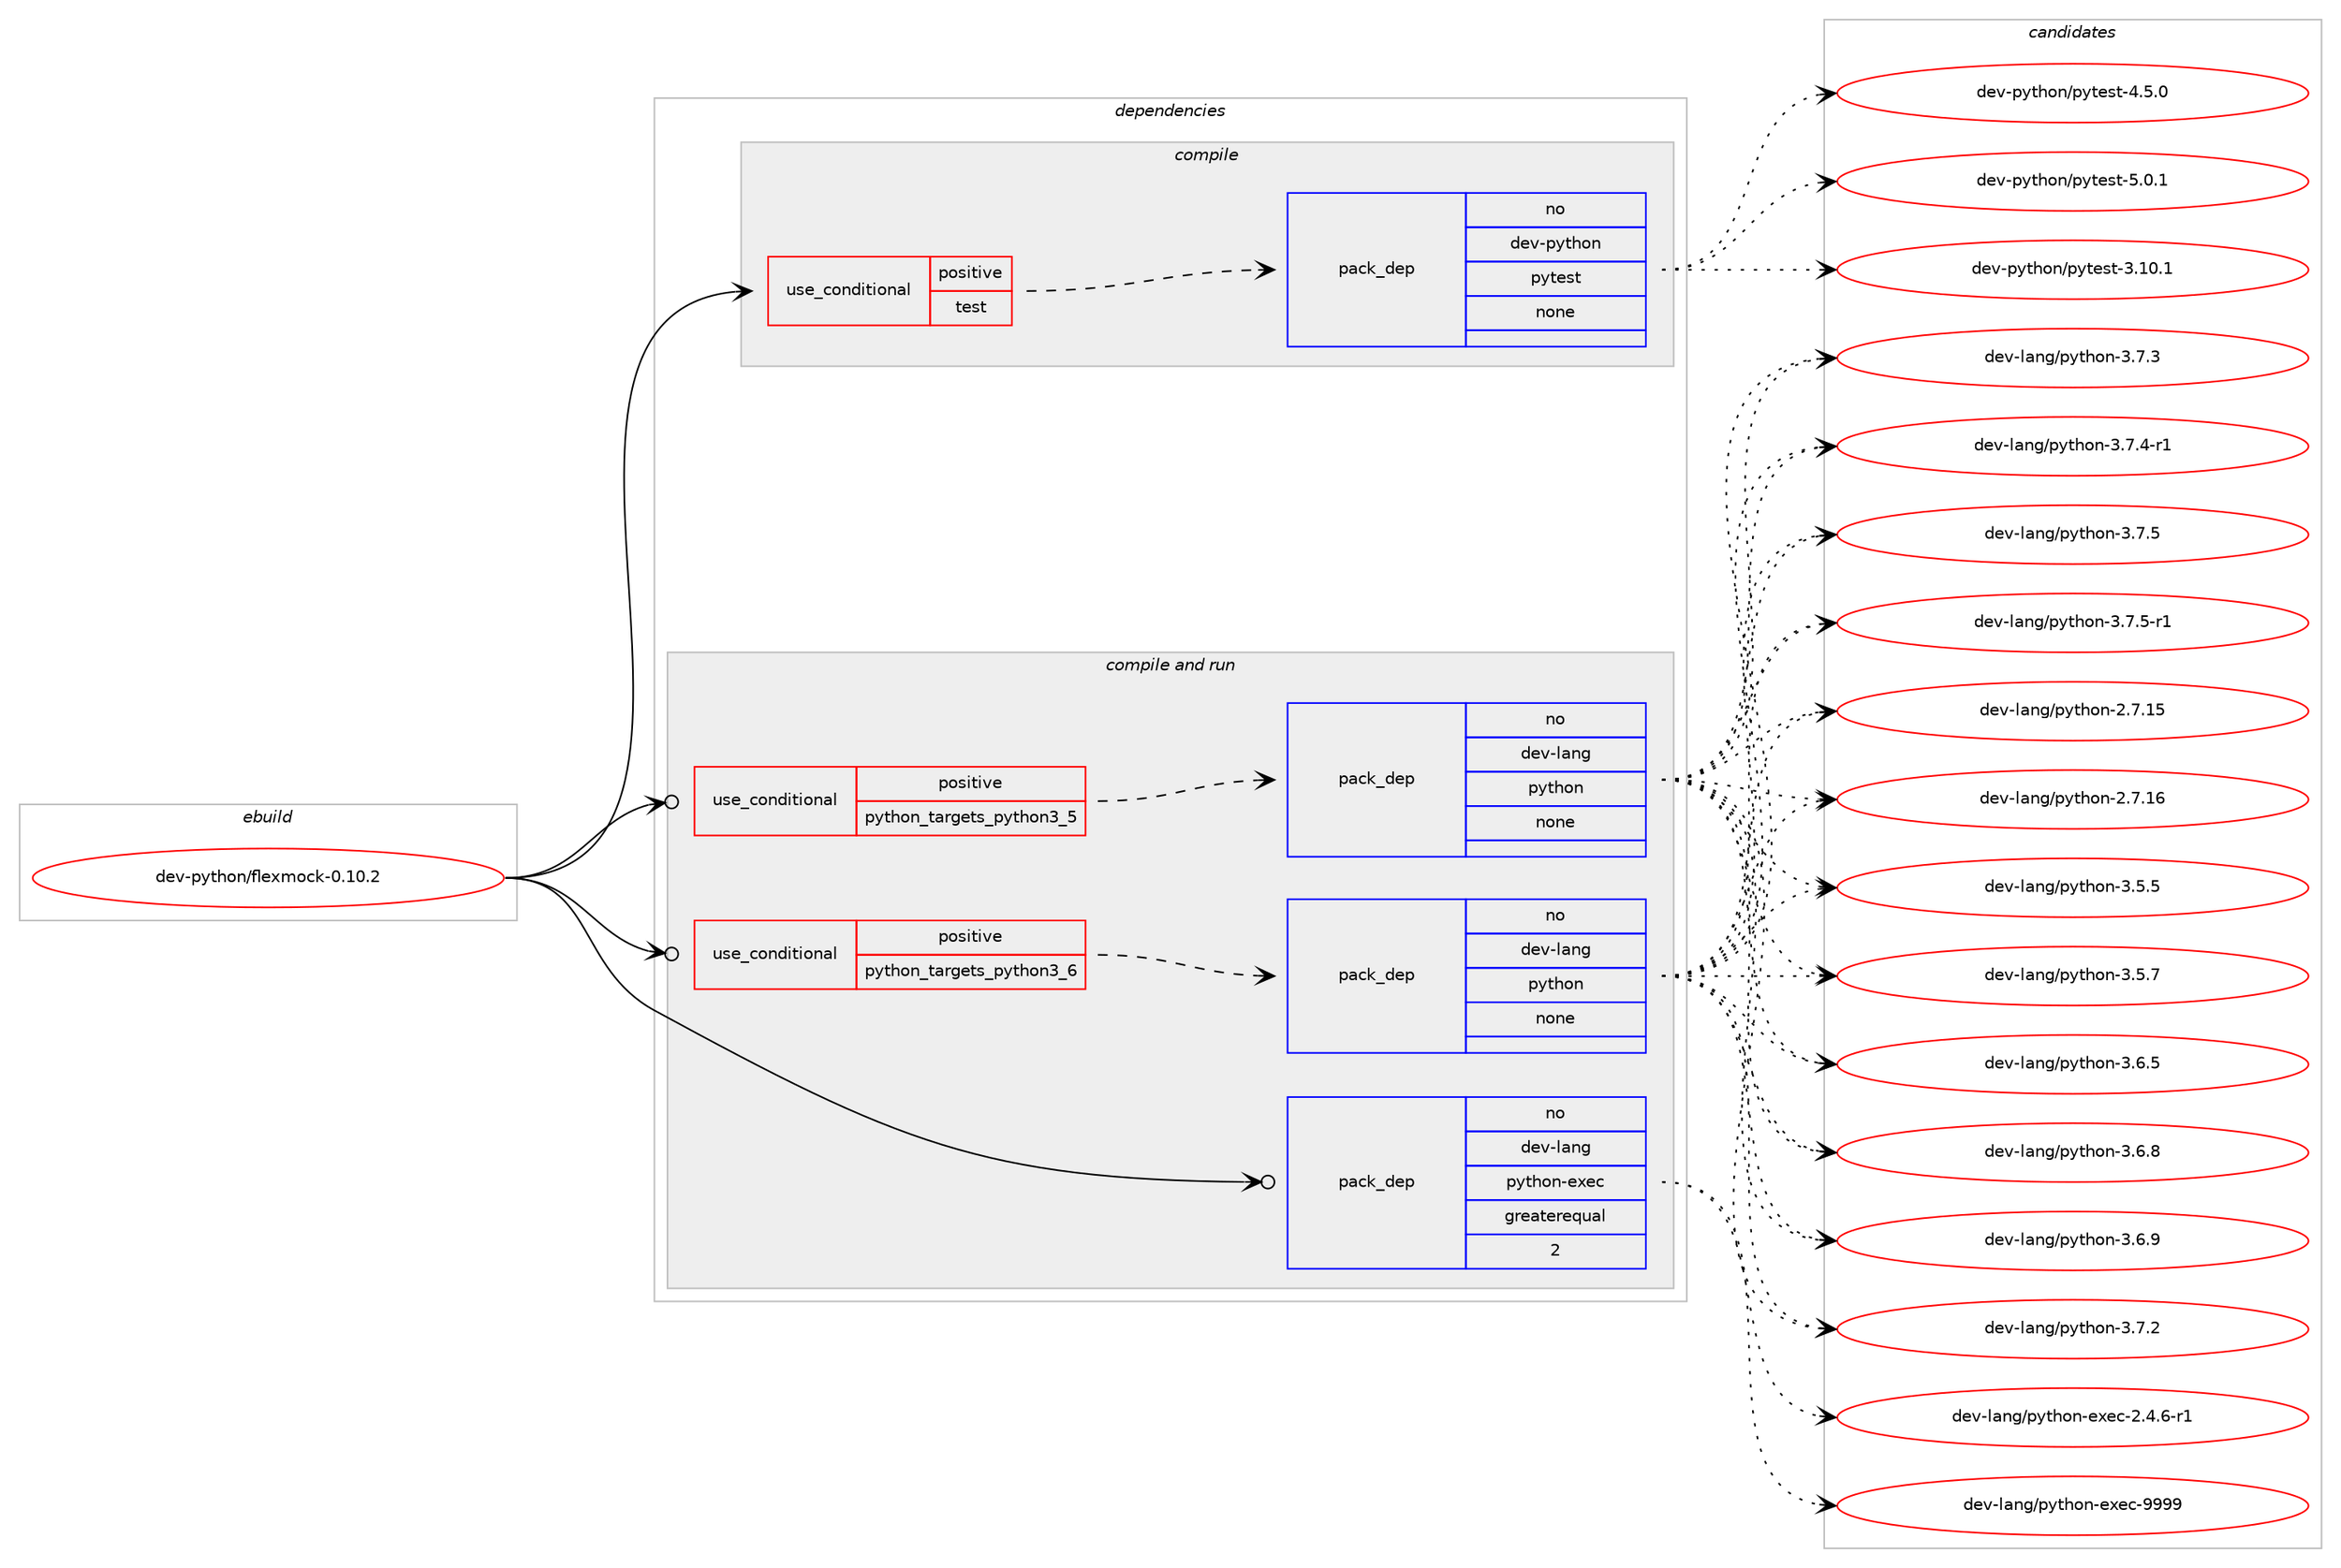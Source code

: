 digraph prolog {

# *************
# Graph options
# *************

newrank=true;
concentrate=true;
compound=true;
graph [rankdir=LR,fontname=Helvetica,fontsize=10,ranksep=1.5];#, ranksep=2.5, nodesep=0.2];
edge  [arrowhead=vee];
node  [fontname=Helvetica,fontsize=10];

# **********
# The ebuild
# **********

subgraph cluster_leftcol {
color=gray;
rank=same;
label=<<i>ebuild</i>>;
id [label="dev-python/flexmock-0.10.2", color=red, width=4, href="../dev-python/flexmock-0.10.2.svg"];
}

# ****************
# The dependencies
# ****************

subgraph cluster_midcol {
color=gray;
label=<<i>dependencies</i>>;
subgraph cluster_compile {
fillcolor="#eeeeee";
style=filled;
label=<<i>compile</i>>;
subgraph cond139681 {
dependency605614 [label=<<TABLE BORDER="0" CELLBORDER="1" CELLSPACING="0" CELLPADDING="4"><TR><TD ROWSPAN="3" CELLPADDING="10">use_conditional</TD></TR><TR><TD>positive</TD></TR><TR><TD>test</TD></TR></TABLE>>, shape=none, color=red];
subgraph pack454136 {
dependency605615 [label=<<TABLE BORDER="0" CELLBORDER="1" CELLSPACING="0" CELLPADDING="4" WIDTH="220"><TR><TD ROWSPAN="6" CELLPADDING="30">pack_dep</TD></TR><TR><TD WIDTH="110">no</TD></TR><TR><TD>dev-python</TD></TR><TR><TD>pytest</TD></TR><TR><TD>none</TD></TR><TR><TD></TD></TR></TABLE>>, shape=none, color=blue];
}
dependency605614:e -> dependency605615:w [weight=20,style="dashed",arrowhead="vee"];
}
id:e -> dependency605614:w [weight=20,style="solid",arrowhead="vee"];
}
subgraph cluster_compileandrun {
fillcolor="#eeeeee";
style=filled;
label=<<i>compile and run</i>>;
subgraph cond139682 {
dependency605616 [label=<<TABLE BORDER="0" CELLBORDER="1" CELLSPACING="0" CELLPADDING="4"><TR><TD ROWSPAN="3" CELLPADDING="10">use_conditional</TD></TR><TR><TD>positive</TD></TR><TR><TD>python_targets_python3_5</TD></TR></TABLE>>, shape=none, color=red];
subgraph pack454137 {
dependency605617 [label=<<TABLE BORDER="0" CELLBORDER="1" CELLSPACING="0" CELLPADDING="4" WIDTH="220"><TR><TD ROWSPAN="6" CELLPADDING="30">pack_dep</TD></TR><TR><TD WIDTH="110">no</TD></TR><TR><TD>dev-lang</TD></TR><TR><TD>python</TD></TR><TR><TD>none</TD></TR><TR><TD></TD></TR></TABLE>>, shape=none, color=blue];
}
dependency605616:e -> dependency605617:w [weight=20,style="dashed",arrowhead="vee"];
}
id:e -> dependency605616:w [weight=20,style="solid",arrowhead="odotvee"];
subgraph cond139683 {
dependency605618 [label=<<TABLE BORDER="0" CELLBORDER="1" CELLSPACING="0" CELLPADDING="4"><TR><TD ROWSPAN="3" CELLPADDING="10">use_conditional</TD></TR><TR><TD>positive</TD></TR><TR><TD>python_targets_python3_6</TD></TR></TABLE>>, shape=none, color=red];
subgraph pack454138 {
dependency605619 [label=<<TABLE BORDER="0" CELLBORDER="1" CELLSPACING="0" CELLPADDING="4" WIDTH="220"><TR><TD ROWSPAN="6" CELLPADDING="30">pack_dep</TD></TR><TR><TD WIDTH="110">no</TD></TR><TR><TD>dev-lang</TD></TR><TR><TD>python</TD></TR><TR><TD>none</TD></TR><TR><TD></TD></TR></TABLE>>, shape=none, color=blue];
}
dependency605618:e -> dependency605619:w [weight=20,style="dashed",arrowhead="vee"];
}
id:e -> dependency605618:w [weight=20,style="solid",arrowhead="odotvee"];
subgraph pack454139 {
dependency605620 [label=<<TABLE BORDER="0" CELLBORDER="1" CELLSPACING="0" CELLPADDING="4" WIDTH="220"><TR><TD ROWSPAN="6" CELLPADDING="30">pack_dep</TD></TR><TR><TD WIDTH="110">no</TD></TR><TR><TD>dev-lang</TD></TR><TR><TD>python-exec</TD></TR><TR><TD>greaterequal</TD></TR><TR><TD>2</TD></TR></TABLE>>, shape=none, color=blue];
}
id:e -> dependency605620:w [weight=20,style="solid",arrowhead="odotvee"];
}
subgraph cluster_run {
fillcolor="#eeeeee";
style=filled;
label=<<i>run</i>>;
}
}

# **************
# The candidates
# **************

subgraph cluster_choices {
rank=same;
color=gray;
label=<<i>candidates</i>>;

subgraph choice454136 {
color=black;
nodesep=1;
choice100101118451121211161041111104711212111610111511645514649484649 [label="dev-python/pytest-3.10.1", color=red, width=4,href="../dev-python/pytest-3.10.1.svg"];
choice1001011184511212111610411111047112121116101115116455246534648 [label="dev-python/pytest-4.5.0", color=red, width=4,href="../dev-python/pytest-4.5.0.svg"];
choice1001011184511212111610411111047112121116101115116455346484649 [label="dev-python/pytest-5.0.1", color=red, width=4,href="../dev-python/pytest-5.0.1.svg"];
dependency605615:e -> choice100101118451121211161041111104711212111610111511645514649484649:w [style=dotted,weight="100"];
dependency605615:e -> choice1001011184511212111610411111047112121116101115116455246534648:w [style=dotted,weight="100"];
dependency605615:e -> choice1001011184511212111610411111047112121116101115116455346484649:w [style=dotted,weight="100"];
}
subgraph choice454137 {
color=black;
nodesep=1;
choice10010111845108971101034711212111610411111045504655464953 [label="dev-lang/python-2.7.15", color=red, width=4,href="../dev-lang/python-2.7.15.svg"];
choice10010111845108971101034711212111610411111045504655464954 [label="dev-lang/python-2.7.16", color=red, width=4,href="../dev-lang/python-2.7.16.svg"];
choice100101118451089711010347112121116104111110455146534653 [label="dev-lang/python-3.5.5", color=red, width=4,href="../dev-lang/python-3.5.5.svg"];
choice100101118451089711010347112121116104111110455146534655 [label="dev-lang/python-3.5.7", color=red, width=4,href="../dev-lang/python-3.5.7.svg"];
choice100101118451089711010347112121116104111110455146544653 [label="dev-lang/python-3.6.5", color=red, width=4,href="../dev-lang/python-3.6.5.svg"];
choice100101118451089711010347112121116104111110455146544656 [label="dev-lang/python-3.6.8", color=red, width=4,href="../dev-lang/python-3.6.8.svg"];
choice100101118451089711010347112121116104111110455146544657 [label="dev-lang/python-3.6.9", color=red, width=4,href="../dev-lang/python-3.6.9.svg"];
choice100101118451089711010347112121116104111110455146554650 [label="dev-lang/python-3.7.2", color=red, width=4,href="../dev-lang/python-3.7.2.svg"];
choice100101118451089711010347112121116104111110455146554651 [label="dev-lang/python-3.7.3", color=red, width=4,href="../dev-lang/python-3.7.3.svg"];
choice1001011184510897110103471121211161041111104551465546524511449 [label="dev-lang/python-3.7.4-r1", color=red, width=4,href="../dev-lang/python-3.7.4-r1.svg"];
choice100101118451089711010347112121116104111110455146554653 [label="dev-lang/python-3.7.5", color=red, width=4,href="../dev-lang/python-3.7.5.svg"];
choice1001011184510897110103471121211161041111104551465546534511449 [label="dev-lang/python-3.7.5-r1", color=red, width=4,href="../dev-lang/python-3.7.5-r1.svg"];
dependency605617:e -> choice10010111845108971101034711212111610411111045504655464953:w [style=dotted,weight="100"];
dependency605617:e -> choice10010111845108971101034711212111610411111045504655464954:w [style=dotted,weight="100"];
dependency605617:e -> choice100101118451089711010347112121116104111110455146534653:w [style=dotted,weight="100"];
dependency605617:e -> choice100101118451089711010347112121116104111110455146534655:w [style=dotted,weight="100"];
dependency605617:e -> choice100101118451089711010347112121116104111110455146544653:w [style=dotted,weight="100"];
dependency605617:e -> choice100101118451089711010347112121116104111110455146544656:w [style=dotted,weight="100"];
dependency605617:e -> choice100101118451089711010347112121116104111110455146544657:w [style=dotted,weight="100"];
dependency605617:e -> choice100101118451089711010347112121116104111110455146554650:w [style=dotted,weight="100"];
dependency605617:e -> choice100101118451089711010347112121116104111110455146554651:w [style=dotted,weight="100"];
dependency605617:e -> choice1001011184510897110103471121211161041111104551465546524511449:w [style=dotted,weight="100"];
dependency605617:e -> choice100101118451089711010347112121116104111110455146554653:w [style=dotted,weight="100"];
dependency605617:e -> choice1001011184510897110103471121211161041111104551465546534511449:w [style=dotted,weight="100"];
}
subgraph choice454138 {
color=black;
nodesep=1;
choice10010111845108971101034711212111610411111045504655464953 [label="dev-lang/python-2.7.15", color=red, width=4,href="../dev-lang/python-2.7.15.svg"];
choice10010111845108971101034711212111610411111045504655464954 [label="dev-lang/python-2.7.16", color=red, width=4,href="../dev-lang/python-2.7.16.svg"];
choice100101118451089711010347112121116104111110455146534653 [label="dev-lang/python-3.5.5", color=red, width=4,href="../dev-lang/python-3.5.5.svg"];
choice100101118451089711010347112121116104111110455146534655 [label="dev-lang/python-3.5.7", color=red, width=4,href="../dev-lang/python-3.5.7.svg"];
choice100101118451089711010347112121116104111110455146544653 [label="dev-lang/python-3.6.5", color=red, width=4,href="../dev-lang/python-3.6.5.svg"];
choice100101118451089711010347112121116104111110455146544656 [label="dev-lang/python-3.6.8", color=red, width=4,href="../dev-lang/python-3.6.8.svg"];
choice100101118451089711010347112121116104111110455146544657 [label="dev-lang/python-3.6.9", color=red, width=4,href="../dev-lang/python-3.6.9.svg"];
choice100101118451089711010347112121116104111110455146554650 [label="dev-lang/python-3.7.2", color=red, width=4,href="../dev-lang/python-3.7.2.svg"];
choice100101118451089711010347112121116104111110455146554651 [label="dev-lang/python-3.7.3", color=red, width=4,href="../dev-lang/python-3.7.3.svg"];
choice1001011184510897110103471121211161041111104551465546524511449 [label="dev-lang/python-3.7.4-r1", color=red, width=4,href="../dev-lang/python-3.7.4-r1.svg"];
choice100101118451089711010347112121116104111110455146554653 [label="dev-lang/python-3.7.5", color=red, width=4,href="../dev-lang/python-3.7.5.svg"];
choice1001011184510897110103471121211161041111104551465546534511449 [label="dev-lang/python-3.7.5-r1", color=red, width=4,href="../dev-lang/python-3.7.5-r1.svg"];
dependency605619:e -> choice10010111845108971101034711212111610411111045504655464953:w [style=dotted,weight="100"];
dependency605619:e -> choice10010111845108971101034711212111610411111045504655464954:w [style=dotted,weight="100"];
dependency605619:e -> choice100101118451089711010347112121116104111110455146534653:w [style=dotted,weight="100"];
dependency605619:e -> choice100101118451089711010347112121116104111110455146534655:w [style=dotted,weight="100"];
dependency605619:e -> choice100101118451089711010347112121116104111110455146544653:w [style=dotted,weight="100"];
dependency605619:e -> choice100101118451089711010347112121116104111110455146544656:w [style=dotted,weight="100"];
dependency605619:e -> choice100101118451089711010347112121116104111110455146544657:w [style=dotted,weight="100"];
dependency605619:e -> choice100101118451089711010347112121116104111110455146554650:w [style=dotted,weight="100"];
dependency605619:e -> choice100101118451089711010347112121116104111110455146554651:w [style=dotted,weight="100"];
dependency605619:e -> choice1001011184510897110103471121211161041111104551465546524511449:w [style=dotted,weight="100"];
dependency605619:e -> choice100101118451089711010347112121116104111110455146554653:w [style=dotted,weight="100"];
dependency605619:e -> choice1001011184510897110103471121211161041111104551465546534511449:w [style=dotted,weight="100"];
}
subgraph choice454139 {
color=black;
nodesep=1;
choice10010111845108971101034711212111610411111045101120101994550465246544511449 [label="dev-lang/python-exec-2.4.6-r1", color=red, width=4,href="../dev-lang/python-exec-2.4.6-r1.svg"];
choice10010111845108971101034711212111610411111045101120101994557575757 [label="dev-lang/python-exec-9999", color=red, width=4,href="../dev-lang/python-exec-9999.svg"];
dependency605620:e -> choice10010111845108971101034711212111610411111045101120101994550465246544511449:w [style=dotted,weight="100"];
dependency605620:e -> choice10010111845108971101034711212111610411111045101120101994557575757:w [style=dotted,weight="100"];
}
}

}
